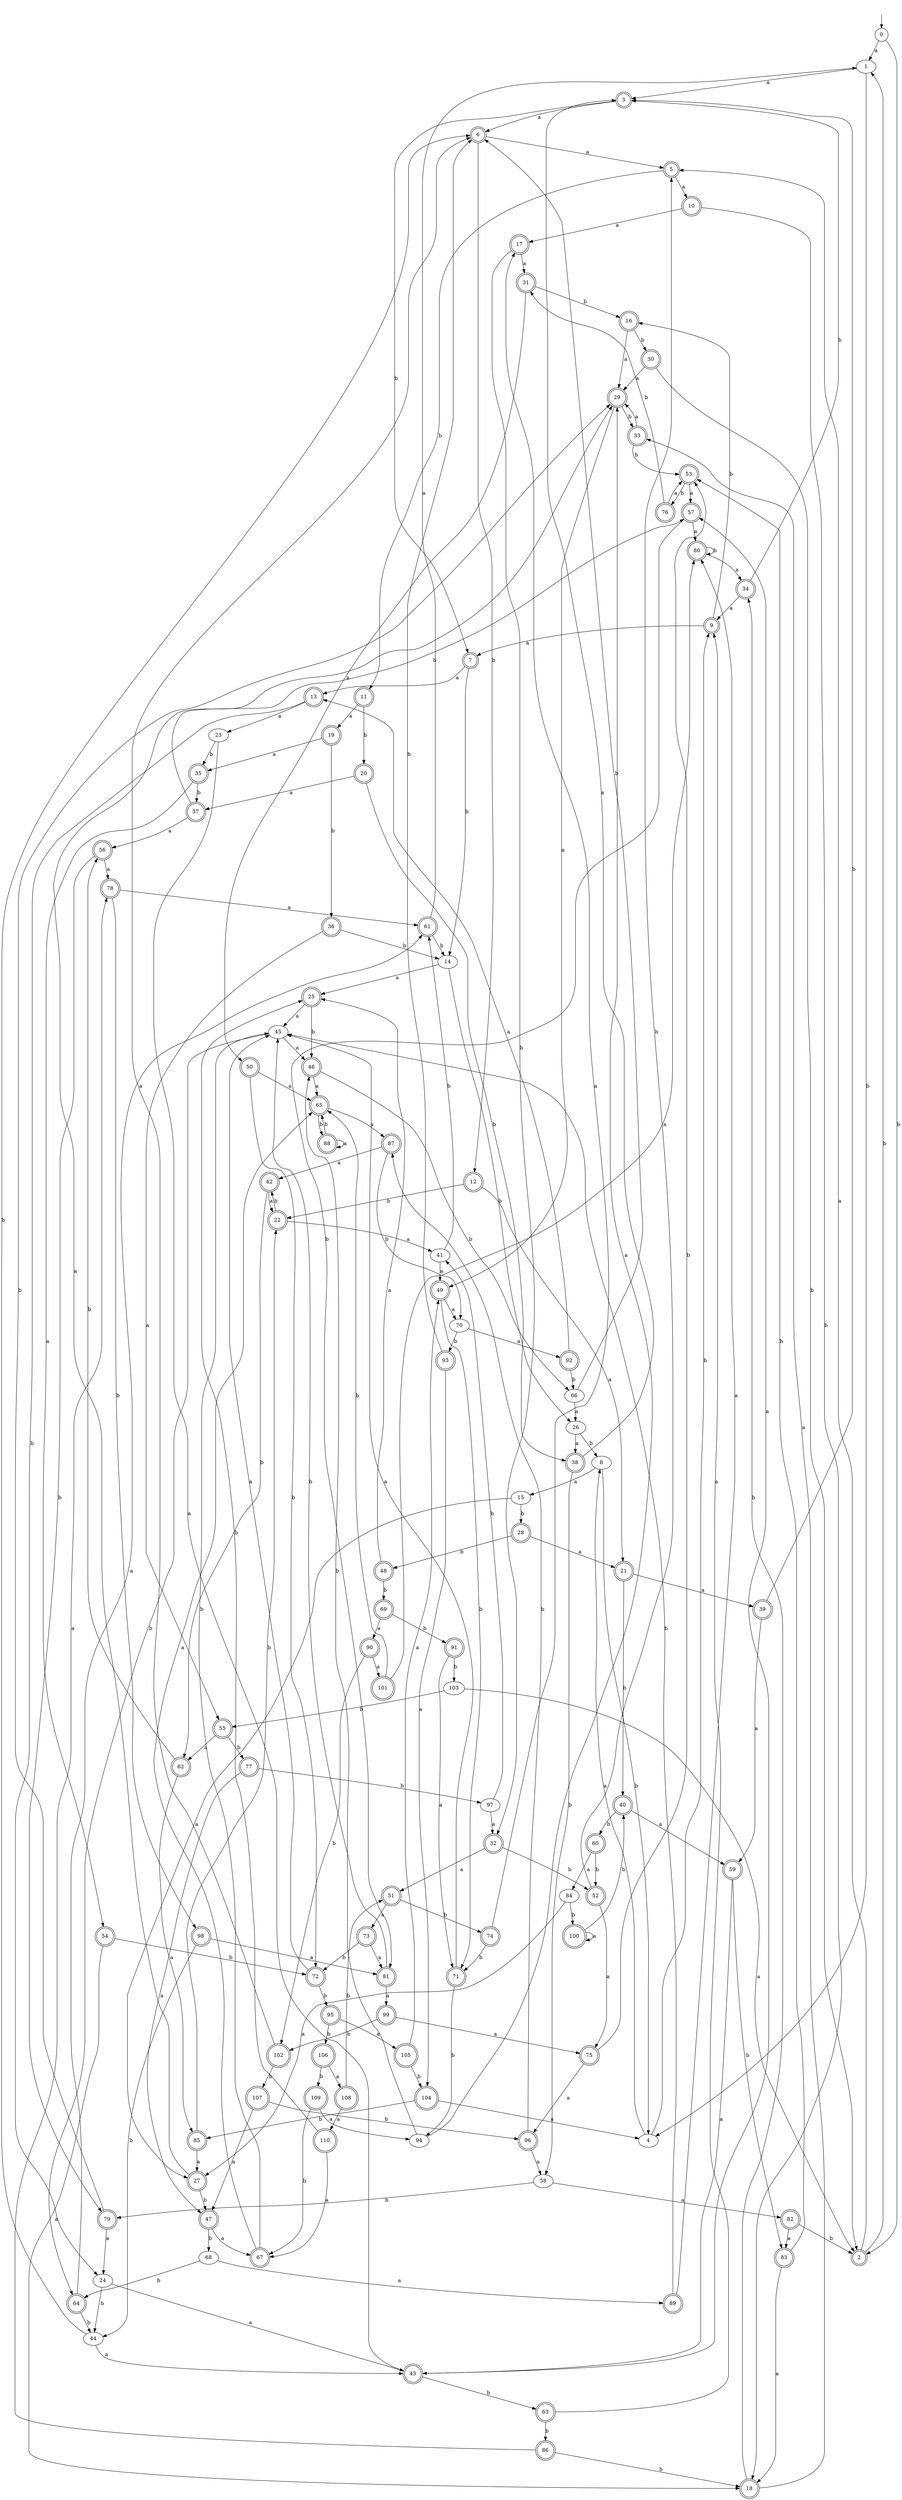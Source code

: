 digraph RandomDFA {
  __start0 [label="", shape=none];
  __start0 -> 0 [label=""];
  0 [shape=circle]
  0 -> 1 [label="a"]
  0 -> 2 [label="b"]
  1
  1 -> 3 [label="a"]
  1 -> 4 [label="b"]
  2 [shape=doublecircle]
  2 -> 5 [label="a"]
  2 -> 1 [label="b"]
  3 [shape=doublecircle]
  3 -> 6 [label="a"]
  3 -> 7 [label="b"]
  4
  4 -> 8 [label="a"]
  4 -> 9 [label="b"]
  5 [shape=doublecircle]
  5 -> 10 [label="a"]
  5 -> 11 [label="b"]
  6 [shape=doublecircle]
  6 -> 5 [label="a"]
  6 -> 12 [label="b"]
  7 [shape=doublecircle]
  7 -> 13 [label="a"]
  7 -> 14 [label="b"]
  8
  8 -> 15 [label="a"]
  8 -> 4 [label="b"]
  9 [shape=doublecircle]
  9 -> 7 [label="a"]
  9 -> 16 [label="b"]
  10 [shape=doublecircle]
  10 -> 17 [label="a"]
  10 -> 18 [label="b"]
  11 [shape=doublecircle]
  11 -> 19 [label="a"]
  11 -> 20 [label="b"]
  12 [shape=doublecircle]
  12 -> 21 [label="a"]
  12 -> 22 [label="b"]
  13 [shape=doublecircle]
  13 -> 23 [label="a"]
  13 -> 24 [label="b"]
  14
  14 -> 25 [label="a"]
  14 -> 26 [label="b"]
  15
  15 -> 27 [label="a"]
  15 -> 28 [label="b"]
  16 [shape=doublecircle]
  16 -> 29 [label="a"]
  16 -> 30 [label="b"]
  17 [shape=doublecircle]
  17 -> 31 [label="a"]
  17 -> 32 [label="b"]
  18 [shape=doublecircle]
  18 -> 33 [label="a"]
  18 -> 34 [label="b"]
  19 [shape=doublecircle]
  19 -> 35 [label="a"]
  19 -> 36 [label="b"]
  20 [shape=doublecircle]
  20 -> 37 [label="a"]
  20 -> 38 [label="b"]
  21 [shape=doublecircle]
  21 -> 39 [label="a"]
  21 -> 40 [label="b"]
  22 [shape=doublecircle]
  22 -> 41 [label="a"]
  22 -> 42 [label="b"]
  23
  23 -> 43 [label="a"]
  23 -> 35 [label="b"]
  24
  24 -> 43 [label="a"]
  24 -> 44 [label="b"]
  25 [shape=doublecircle]
  25 -> 45 [label="a"]
  25 -> 46 [label="b"]
  26
  26 -> 38 [label="a"]
  26 -> 8 [label="b"]
  27 [shape=doublecircle]
  27 -> 29 [label="a"]
  27 -> 47 [label="b"]
  28 [shape=doublecircle]
  28 -> 21 [label="a"]
  28 -> 48 [label="b"]
  29 [shape=doublecircle]
  29 -> 49 [label="a"]
  29 -> 33 [label="b"]
  30 [shape=doublecircle]
  30 -> 29 [label="a"]
  30 -> 2 [label="b"]
  31 [shape=doublecircle]
  31 -> 50 [label="a"]
  31 -> 16 [label="b"]
  32 [shape=doublecircle]
  32 -> 51 [label="a"]
  32 -> 52 [label="b"]
  33 [shape=doublecircle]
  33 -> 29 [label="a"]
  33 -> 53 [label="b"]
  34 [shape=doublecircle]
  34 -> 9 [label="a"]
  34 -> 3 [label="b"]
  35 [shape=doublecircle]
  35 -> 54 [label="a"]
  35 -> 37 [label="b"]
  36 [shape=doublecircle]
  36 -> 55 [label="a"]
  36 -> 14 [label="b"]
  37 [shape=doublecircle]
  37 -> 56 [label="a"]
  37 -> 57 [label="b"]
  38 [shape=doublecircle]
  38 -> 3 [label="a"]
  38 -> 58 [label="b"]
  39 [shape=doublecircle]
  39 -> 59 [label="a"]
  39 -> 3 [label="b"]
  40 [shape=doublecircle]
  40 -> 59 [label="a"]
  40 -> 60 [label="b"]
  41
  41 -> 49 [label="a"]
  41 -> 61 [label="b"]
  42 [shape=doublecircle]
  42 -> 22 [label="a"]
  42 -> 62 [label="b"]
  43 [shape=doublecircle]
  43 -> 57 [label="a"]
  43 -> 63 [label="b"]
  44
  44 -> 43 [label="a"]
  44 -> 6 [label="b"]
  45
  45 -> 46 [label="a"]
  45 -> 64 [label="b"]
  46 [shape=doublecircle]
  46 -> 65 [label="a"]
  46 -> 66 [label="b"]
  47 [shape=doublecircle]
  47 -> 67 [label="a"]
  47 -> 68 [label="b"]
  48 [shape=doublecircle]
  48 -> 25 [label="a"]
  48 -> 69 [label="b"]
  49 [shape=doublecircle]
  49 -> 70 [label="a"]
  49 -> 71 [label="b"]
  50 [shape=doublecircle]
  50 -> 65 [label="a"]
  50 -> 72 [label="b"]
  51 [shape=doublecircle]
  51 -> 73 [label="a"]
  51 -> 74 [label="b"]
  52 [shape=doublecircle]
  52 -> 75 [label="a"]
  52 -> 5 [label="b"]
  53 [shape=doublecircle]
  53 -> 57 [label="a"]
  53 -> 76 [label="b"]
  54 [shape=doublecircle]
  54 -> 18 [label="a"]
  54 -> 72 [label="b"]
  55 [shape=doublecircle]
  55 -> 62 [label="a"]
  55 -> 77 [label="b"]
  56 [shape=doublecircle]
  56 -> 78 [label="a"]
  56 -> 79 [label="b"]
  57 [shape=doublecircle]
  57 -> 80 [label="a"]
  57 -> 81 [label="b"]
  58
  58 -> 82 [label="a"]
  58 -> 79 [label="b"]
  59 [shape=doublecircle]
  59 -> 43 [label="a"]
  59 -> 83 [label="b"]
  60 [shape=doublecircle]
  60 -> 84 [label="a"]
  60 -> 52 [label="b"]
  61 [shape=doublecircle]
  61 -> 1 [label="a"]
  61 -> 14 [label="b"]
  62 [shape=doublecircle]
  62 -> 85 [label="a"]
  62 -> 56 [label="b"]
  63 [shape=doublecircle]
  63 -> 9 [label="a"]
  63 -> 86 [label="b"]
  64 [shape=doublecircle]
  64 -> 61 [label="a"]
  64 -> 44 [label="b"]
  65 [shape=doublecircle]
  65 -> 87 [label="a"]
  65 -> 88 [label="b"]
  66
  66 -> 26 [label="a"]
  66 -> 6 [label="b"]
  67 [shape=doublecircle]
  67 -> 65 [label="a"]
  67 -> 45 [label="b"]
  68
  68 -> 89 [label="a"]
  68 -> 64 [label="b"]
  69 [shape=doublecircle]
  69 -> 90 [label="a"]
  69 -> 91 [label="b"]
  70
  70 -> 92 [label="a"]
  70 -> 93 [label="b"]
  71 [shape=doublecircle]
  71 -> 45 [label="a"]
  71 -> 94 [label="b"]
  72 [shape=doublecircle]
  72 -> 45 [label="a"]
  72 -> 95 [label="b"]
  73 [shape=doublecircle]
  73 -> 81 [label="a"]
  73 -> 72 [label="b"]
  74 [shape=doublecircle]
  74 -> 17 [label="a"]
  74 -> 71 [label="b"]
  75 [shape=doublecircle]
  75 -> 96 [label="a"]
  75 -> 53 [label="b"]
  76 [shape=doublecircle]
  76 -> 53 [label="a"]
  76 -> 31 [label="b"]
  77 [shape=doublecircle]
  77 -> 47 [label="a"]
  77 -> 97 [label="b"]
  78 [shape=doublecircle]
  78 -> 61 [label="a"]
  78 -> 98 [label="b"]
  79 [shape=doublecircle]
  79 -> 24 [label="a"]
  79 -> 29 [label="b"]
  80 [shape=doublecircle]
  80 -> 34 [label="a"]
  80 -> 80 [label="b"]
  81 [shape=doublecircle]
  81 -> 99 [label="a"]
  81 -> 45 [label="b"]
  82 [shape=doublecircle]
  82 -> 83 [label="a"]
  82 -> 2 [label="b"]
  83 [shape=doublecircle]
  83 -> 18 [label="a"]
  83 -> 53 [label="b"]
  84
  84 -> 27 [label="a"]
  84 -> 100 [label="b"]
  85 [shape=doublecircle]
  85 -> 27 [label="a"]
  85 -> 22 [label="b"]
  86 [shape=doublecircle]
  86 -> 78 [label="a"]
  86 -> 18 [label="b"]
  87 [shape=doublecircle]
  87 -> 42 [label="a"]
  87 -> 70 [label="b"]
  88 [shape=doublecircle]
  88 -> 88 [label="a"]
  88 -> 65 [label="b"]
  89 [shape=doublecircle]
  89 -> 80 [label="a"]
  89 -> 45 [label="b"]
  90 [shape=doublecircle]
  90 -> 101 [label="a"]
  90 -> 102 [label="b"]
  91 [shape=doublecircle]
  91 -> 71 [label="a"]
  91 -> 103 [label="b"]
  92 [shape=doublecircle]
  92 -> 13 [label="a"]
  92 -> 66 [label="b"]
  93 [shape=doublecircle]
  93 -> 104 [label="a"]
  93 -> 6 [label="b"]
  94
  94 -> 29 [label="a"]
  94 -> 46 [label="b"]
  95 [shape=doublecircle]
  95 -> 105 [label="a"]
  95 -> 106 [label="b"]
  96 [shape=doublecircle]
  96 -> 58 [label="a"]
  96 -> 87 [label="b"]
  97
  97 -> 32 [label="a"]
  97 -> 41 [label="b"]
  98 [shape=doublecircle]
  98 -> 81 [label="a"]
  98 -> 44 [label="b"]
  99 [shape=doublecircle]
  99 -> 75 [label="a"]
  99 -> 102 [label="b"]
  100 [shape=doublecircle]
  100 -> 100 [label="a"]
  100 -> 40 [label="b"]
  101 [shape=doublecircle]
  101 -> 80 [label="a"]
  101 -> 65 [label="b"]
  102 [shape=doublecircle]
  102 -> 6 [label="a"]
  102 -> 107 [label="b"]
  103
  103 -> 2 [label="a"]
  103 -> 55 [label="b"]
  104 [shape=doublecircle]
  104 -> 4 [label="a"]
  104 -> 85 [label="b"]
  105 [shape=doublecircle]
  105 -> 49 [label="a"]
  105 -> 104 [label="b"]
  106 [shape=doublecircle]
  106 -> 108 [label="a"]
  106 -> 109 [label="b"]
  107 [shape=doublecircle]
  107 -> 47 [label="a"]
  107 -> 96 [label="b"]
  108 [shape=doublecircle]
  108 -> 110 [label="a"]
  108 -> 51 [label="b"]
  109 [shape=doublecircle]
  109 -> 94 [label="a"]
  109 -> 67 [label="b"]
  110 [shape=doublecircle]
  110 -> 67 [label="a"]
  110 -> 25 [label="b"]
}
